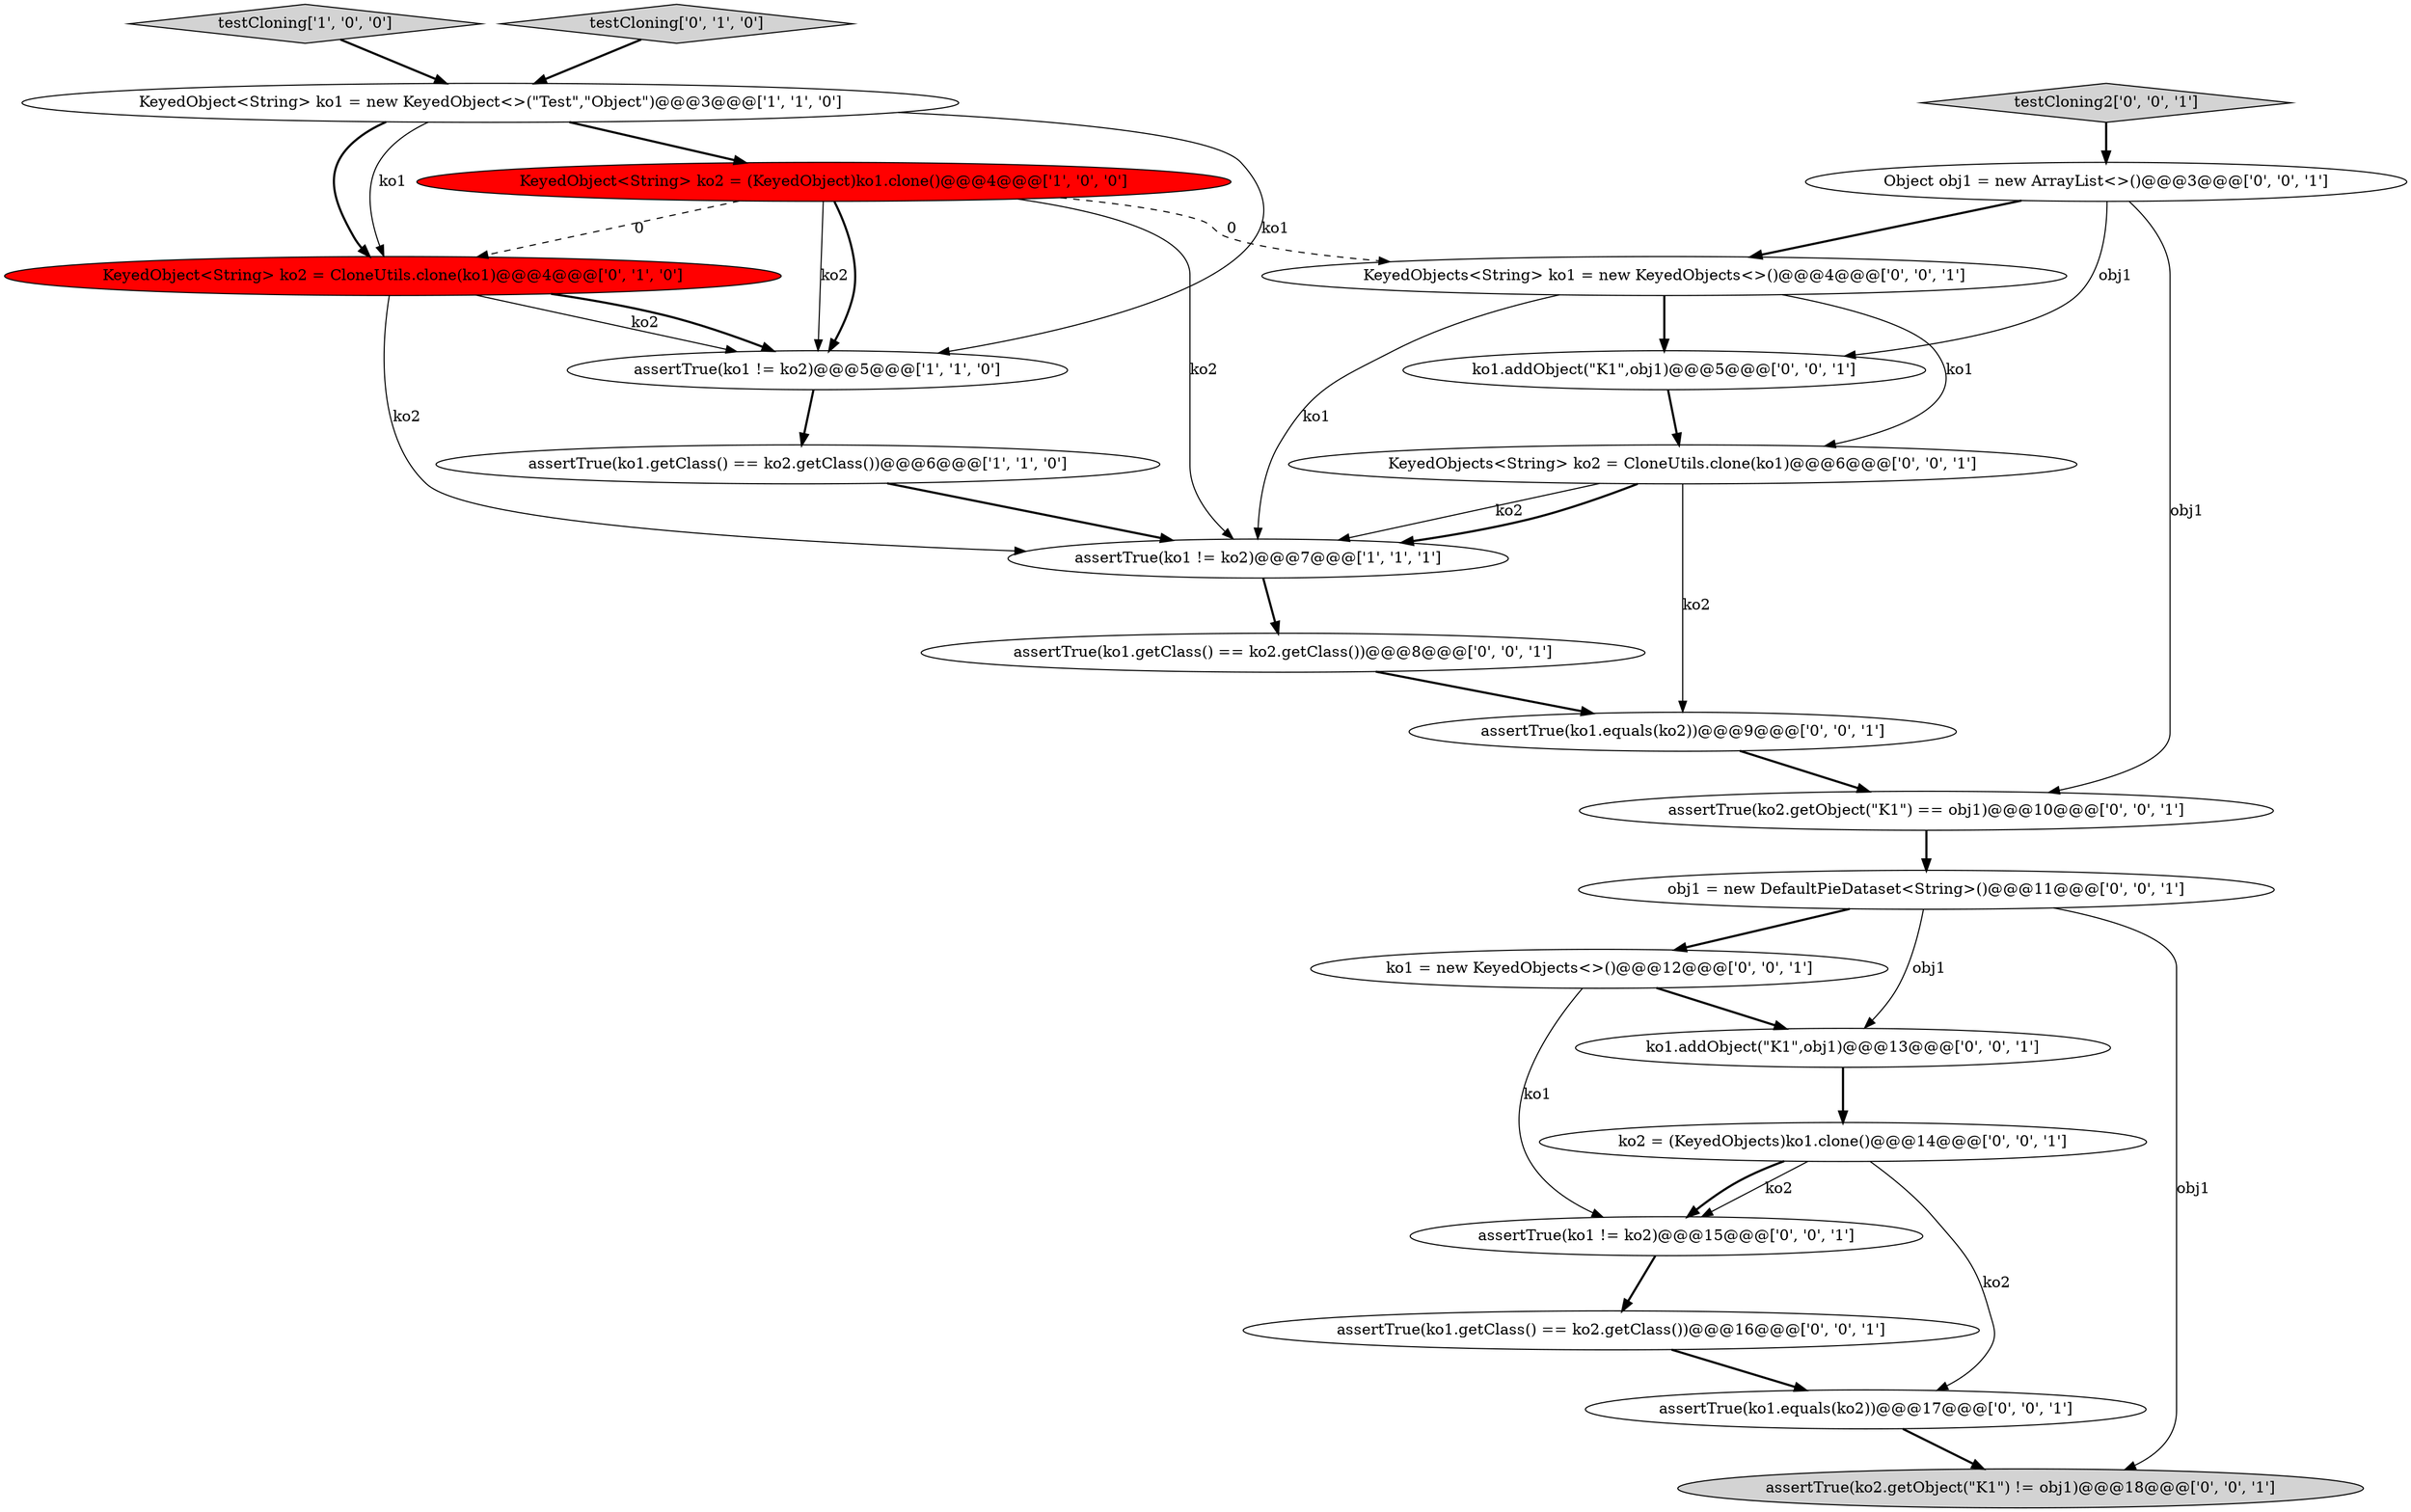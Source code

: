 digraph {
0 [style = filled, label = "testCloning['1', '0', '0']", fillcolor = lightgray, shape = diamond image = "AAA0AAABBB1BBB"];
14 [style = filled, label = "ko1 = new KeyedObjects<>()@@@12@@@['0', '0', '1']", fillcolor = white, shape = ellipse image = "AAA0AAABBB3BBB"];
15 [style = filled, label = "assertTrue(ko2.getObject(\"K1\") == obj1)@@@10@@@['0', '0', '1']", fillcolor = white, shape = ellipse image = "AAA0AAABBB3BBB"];
12 [style = filled, label = "ko1.addObject(\"K1\",obj1)@@@5@@@['0', '0', '1']", fillcolor = white, shape = ellipse image = "AAA0AAABBB3BBB"];
16 [style = filled, label = "obj1 = new DefaultPieDataset<String>()@@@11@@@['0', '0', '1']", fillcolor = white, shape = ellipse image = "AAA0AAABBB3BBB"];
20 [style = filled, label = "assertTrue(ko1.getClass() == ko2.getClass())@@@16@@@['0', '0', '1']", fillcolor = white, shape = ellipse image = "AAA0AAABBB3BBB"];
19 [style = filled, label = "assertTrue(ko1.equals(ko2))@@@9@@@['0', '0', '1']", fillcolor = white, shape = ellipse image = "AAA0AAABBB3BBB"];
8 [style = filled, label = "ko2 = (KeyedObjects)ko1.clone()@@@14@@@['0', '0', '1']", fillcolor = white, shape = ellipse image = "AAA0AAABBB3BBB"];
23 [style = filled, label = "Object obj1 = new ArrayList<>()@@@3@@@['0', '0', '1']", fillcolor = white, shape = ellipse image = "AAA0AAABBB3BBB"];
3 [style = filled, label = "KeyedObject<String> ko1 = new KeyedObject<>(\"Test\",\"Object\")@@@3@@@['1', '1', '0']", fillcolor = white, shape = ellipse image = "AAA0AAABBB1BBB"];
21 [style = filled, label = "assertTrue(ko1.getClass() == ko2.getClass())@@@8@@@['0', '0', '1']", fillcolor = white, shape = ellipse image = "AAA0AAABBB3BBB"];
5 [style = filled, label = "assertTrue(ko1 != ko2)@@@5@@@['1', '1', '0']", fillcolor = white, shape = ellipse image = "AAA0AAABBB1BBB"];
1 [style = filled, label = "assertTrue(ko1 != ko2)@@@7@@@['1', '1', '1']", fillcolor = white, shape = ellipse image = "AAA0AAABBB1BBB"];
13 [style = filled, label = "KeyedObjects<String> ko2 = CloneUtils.clone(ko1)@@@6@@@['0', '0', '1']", fillcolor = white, shape = ellipse image = "AAA0AAABBB3BBB"];
11 [style = filled, label = "ko1.addObject(\"K1\",obj1)@@@13@@@['0', '0', '1']", fillcolor = white, shape = ellipse image = "AAA0AAABBB3BBB"];
7 [style = filled, label = "KeyedObject<String> ko2 = CloneUtils.clone(ko1)@@@4@@@['0', '1', '0']", fillcolor = red, shape = ellipse image = "AAA1AAABBB2BBB"];
6 [style = filled, label = "testCloning['0', '1', '0']", fillcolor = lightgray, shape = diamond image = "AAA0AAABBB2BBB"];
2 [style = filled, label = "KeyedObject<String> ko2 = (KeyedObject)ko1.clone()@@@4@@@['1', '0', '0']", fillcolor = red, shape = ellipse image = "AAA1AAABBB1BBB"];
22 [style = filled, label = "testCloning2['0', '0', '1']", fillcolor = lightgray, shape = diamond image = "AAA0AAABBB3BBB"];
18 [style = filled, label = "assertTrue(ko1.equals(ko2))@@@17@@@['0', '0', '1']", fillcolor = white, shape = ellipse image = "AAA0AAABBB3BBB"];
9 [style = filled, label = "assertTrue(ko1 != ko2)@@@15@@@['0', '0', '1']", fillcolor = white, shape = ellipse image = "AAA0AAABBB3BBB"];
17 [style = filled, label = "KeyedObjects<String> ko1 = new KeyedObjects<>()@@@4@@@['0', '0', '1']", fillcolor = white, shape = ellipse image = "AAA0AAABBB3BBB"];
4 [style = filled, label = "assertTrue(ko1.getClass() == ko2.getClass())@@@6@@@['1', '1', '0']", fillcolor = white, shape = ellipse image = "AAA0AAABBB1BBB"];
10 [style = filled, label = "assertTrue(ko2.getObject(\"K1\") != obj1)@@@18@@@['0', '0', '1']", fillcolor = lightgray, shape = ellipse image = "AAA0AAABBB3BBB"];
0->3 [style = bold, label=""];
13->19 [style = solid, label="ko2"];
6->3 [style = bold, label=""];
21->19 [style = bold, label=""];
2->5 [style = solid, label="ko2"];
8->9 [style = solid, label="ko2"];
17->13 [style = solid, label="ko1"];
13->1 [style = solid, label="ko2"];
9->20 [style = bold, label=""];
23->15 [style = solid, label="obj1"];
23->12 [style = solid, label="obj1"];
16->10 [style = solid, label="obj1"];
2->7 [style = dashed, label="0"];
15->16 [style = bold, label=""];
2->17 [style = dashed, label="0"];
22->23 [style = bold, label=""];
7->5 [style = solid, label="ko2"];
13->1 [style = bold, label=""];
20->18 [style = bold, label=""];
12->13 [style = bold, label=""];
8->18 [style = solid, label="ko2"];
7->5 [style = bold, label=""];
17->12 [style = bold, label=""];
3->2 [style = bold, label=""];
18->10 [style = bold, label=""];
3->7 [style = bold, label=""];
14->9 [style = solid, label="ko1"];
17->1 [style = solid, label="ko1"];
1->21 [style = bold, label=""];
3->5 [style = solid, label="ko1"];
5->4 [style = bold, label=""];
7->1 [style = solid, label="ko2"];
8->9 [style = bold, label=""];
16->14 [style = bold, label=""];
23->17 [style = bold, label=""];
11->8 [style = bold, label=""];
16->11 [style = solid, label="obj1"];
4->1 [style = bold, label=""];
19->15 [style = bold, label=""];
2->1 [style = solid, label="ko2"];
14->11 [style = bold, label=""];
3->7 [style = solid, label="ko1"];
2->5 [style = bold, label=""];
}
